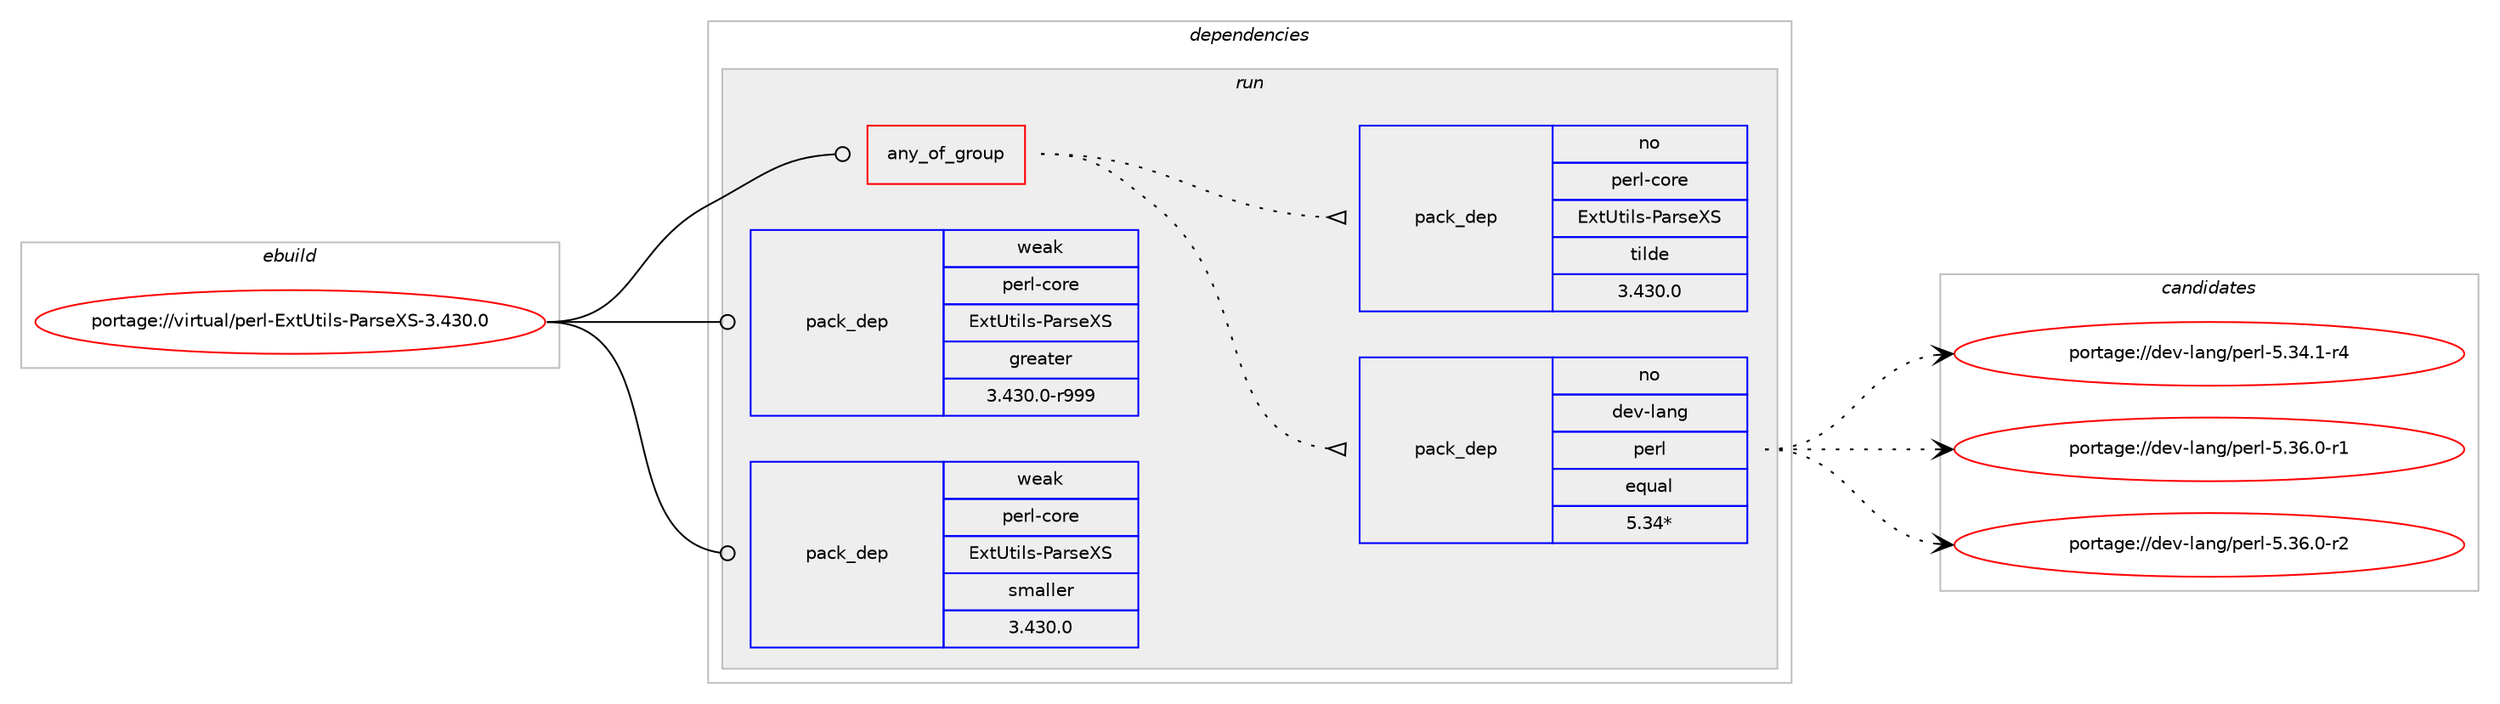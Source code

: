 digraph prolog {

# *************
# Graph options
# *************

newrank=true;
concentrate=true;
compound=true;
graph [rankdir=LR,fontname=Helvetica,fontsize=10,ranksep=1.5];#, ranksep=2.5, nodesep=0.2];
edge  [arrowhead=vee];
node  [fontname=Helvetica,fontsize=10];

# **********
# The ebuild
# **********

subgraph cluster_leftcol {
color=gray;
rank=same;
label=<<i>ebuild</i>>;
id [label="portage://virtual/perl-ExtUtils-ParseXS-3.430.0", color=red, width=4, href="../virtual/perl-ExtUtils-ParseXS-3.430.0.svg"];
}

# ****************
# The dependencies
# ****************

subgraph cluster_midcol {
color=gray;
label=<<i>dependencies</i>>;
subgraph cluster_compile {
fillcolor="#eeeeee";
style=filled;
label=<<i>compile</i>>;
}
subgraph cluster_compileandrun {
fillcolor="#eeeeee";
style=filled;
label=<<i>compile and run</i>>;
}
subgraph cluster_run {
fillcolor="#eeeeee";
style=filled;
label=<<i>run</i>>;
subgraph any17 {
dependency153 [label=<<TABLE BORDER="0" CELLBORDER="1" CELLSPACING="0" CELLPADDING="4"><TR><TD CELLPADDING="10">any_of_group</TD></TR></TABLE>>, shape=none, color=red];subgraph pack105 {
dependency154 [label=<<TABLE BORDER="0" CELLBORDER="1" CELLSPACING="0" CELLPADDING="4" WIDTH="220"><TR><TD ROWSPAN="6" CELLPADDING="30">pack_dep</TD></TR><TR><TD WIDTH="110">no</TD></TR><TR><TD>dev-lang</TD></TR><TR><TD>perl</TD></TR><TR><TD>equal</TD></TR><TR><TD>5.34*</TD></TR></TABLE>>, shape=none, color=blue];
}
dependency153:e -> dependency154:w [weight=20,style="dotted",arrowhead="oinv"];
subgraph pack106 {
dependency155 [label=<<TABLE BORDER="0" CELLBORDER="1" CELLSPACING="0" CELLPADDING="4" WIDTH="220"><TR><TD ROWSPAN="6" CELLPADDING="30">pack_dep</TD></TR><TR><TD WIDTH="110">no</TD></TR><TR><TD>perl-core</TD></TR><TR><TD>ExtUtils-ParseXS</TD></TR><TR><TD>tilde</TD></TR><TR><TD>3.430.0</TD></TR></TABLE>>, shape=none, color=blue];
}
dependency153:e -> dependency155:w [weight=20,style="dotted",arrowhead="oinv"];
}
id:e -> dependency153:w [weight=20,style="solid",arrowhead="odot"];
# *** BEGIN UNKNOWN DEPENDENCY TYPE (TODO) ***
# id -> package_dependency(portage://virtual/perl-ExtUtils-ParseXS-3.430.0,run,no,dev-lang,perl,none,[,,],any_same_slot,[])
# *** END UNKNOWN DEPENDENCY TYPE (TODO) ***

subgraph pack107 {
dependency156 [label=<<TABLE BORDER="0" CELLBORDER="1" CELLSPACING="0" CELLPADDING="4" WIDTH="220"><TR><TD ROWSPAN="6" CELLPADDING="30">pack_dep</TD></TR><TR><TD WIDTH="110">weak</TD></TR><TR><TD>perl-core</TD></TR><TR><TD>ExtUtils-ParseXS</TD></TR><TR><TD>greater</TD></TR><TR><TD>3.430.0-r999</TD></TR></TABLE>>, shape=none, color=blue];
}
id:e -> dependency156:w [weight=20,style="solid",arrowhead="odot"];
subgraph pack108 {
dependency157 [label=<<TABLE BORDER="0" CELLBORDER="1" CELLSPACING="0" CELLPADDING="4" WIDTH="220"><TR><TD ROWSPAN="6" CELLPADDING="30">pack_dep</TD></TR><TR><TD WIDTH="110">weak</TD></TR><TR><TD>perl-core</TD></TR><TR><TD>ExtUtils-ParseXS</TD></TR><TR><TD>smaller</TD></TR><TR><TD>3.430.0</TD></TR></TABLE>>, shape=none, color=blue];
}
id:e -> dependency157:w [weight=20,style="solid",arrowhead="odot"];
}
}

# **************
# The candidates
# **************

subgraph cluster_choices {
rank=same;
color=gray;
label=<<i>candidates</i>>;

subgraph choice105 {
color=black;
nodesep=1;
choice100101118451089711010347112101114108455346515246494511452 [label="portage://dev-lang/perl-5.34.1-r4", color=red, width=4,href="../dev-lang/perl-5.34.1-r4.svg"];
choice100101118451089711010347112101114108455346515446484511449 [label="portage://dev-lang/perl-5.36.0-r1", color=red, width=4,href="../dev-lang/perl-5.36.0-r1.svg"];
choice100101118451089711010347112101114108455346515446484511450 [label="portage://dev-lang/perl-5.36.0-r2", color=red, width=4,href="../dev-lang/perl-5.36.0-r2.svg"];
dependency154:e -> choice100101118451089711010347112101114108455346515246494511452:w [style=dotted,weight="100"];
dependency154:e -> choice100101118451089711010347112101114108455346515446484511449:w [style=dotted,weight="100"];
dependency154:e -> choice100101118451089711010347112101114108455346515446484511450:w [style=dotted,weight="100"];
}
subgraph choice106 {
color=black;
nodesep=1;
}
subgraph choice107 {
color=black;
nodesep=1;
}
subgraph choice108 {
color=black;
nodesep=1;
}
}

}
